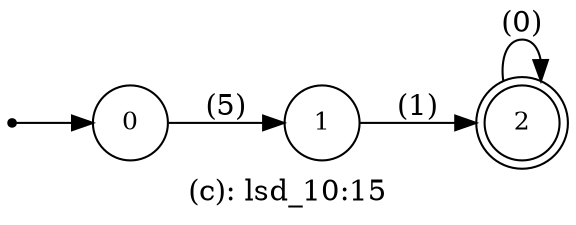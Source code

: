 digraph G {
label = "(c): lsd_10:15";
rankdir = LR;
node [shape = circle, label="0", fontsize=12]0;
node [shape = circle, label="1", fontsize=12]1;
node [shape = doublecircle, label="2", fontsize=12]2;
node [shape = point ]; qi
qi ->0;
0 -> 1[ label = "(5)"];
1 -> 2[ label = "(1)"];
2 -> 2[ label = "(0)"];
}

